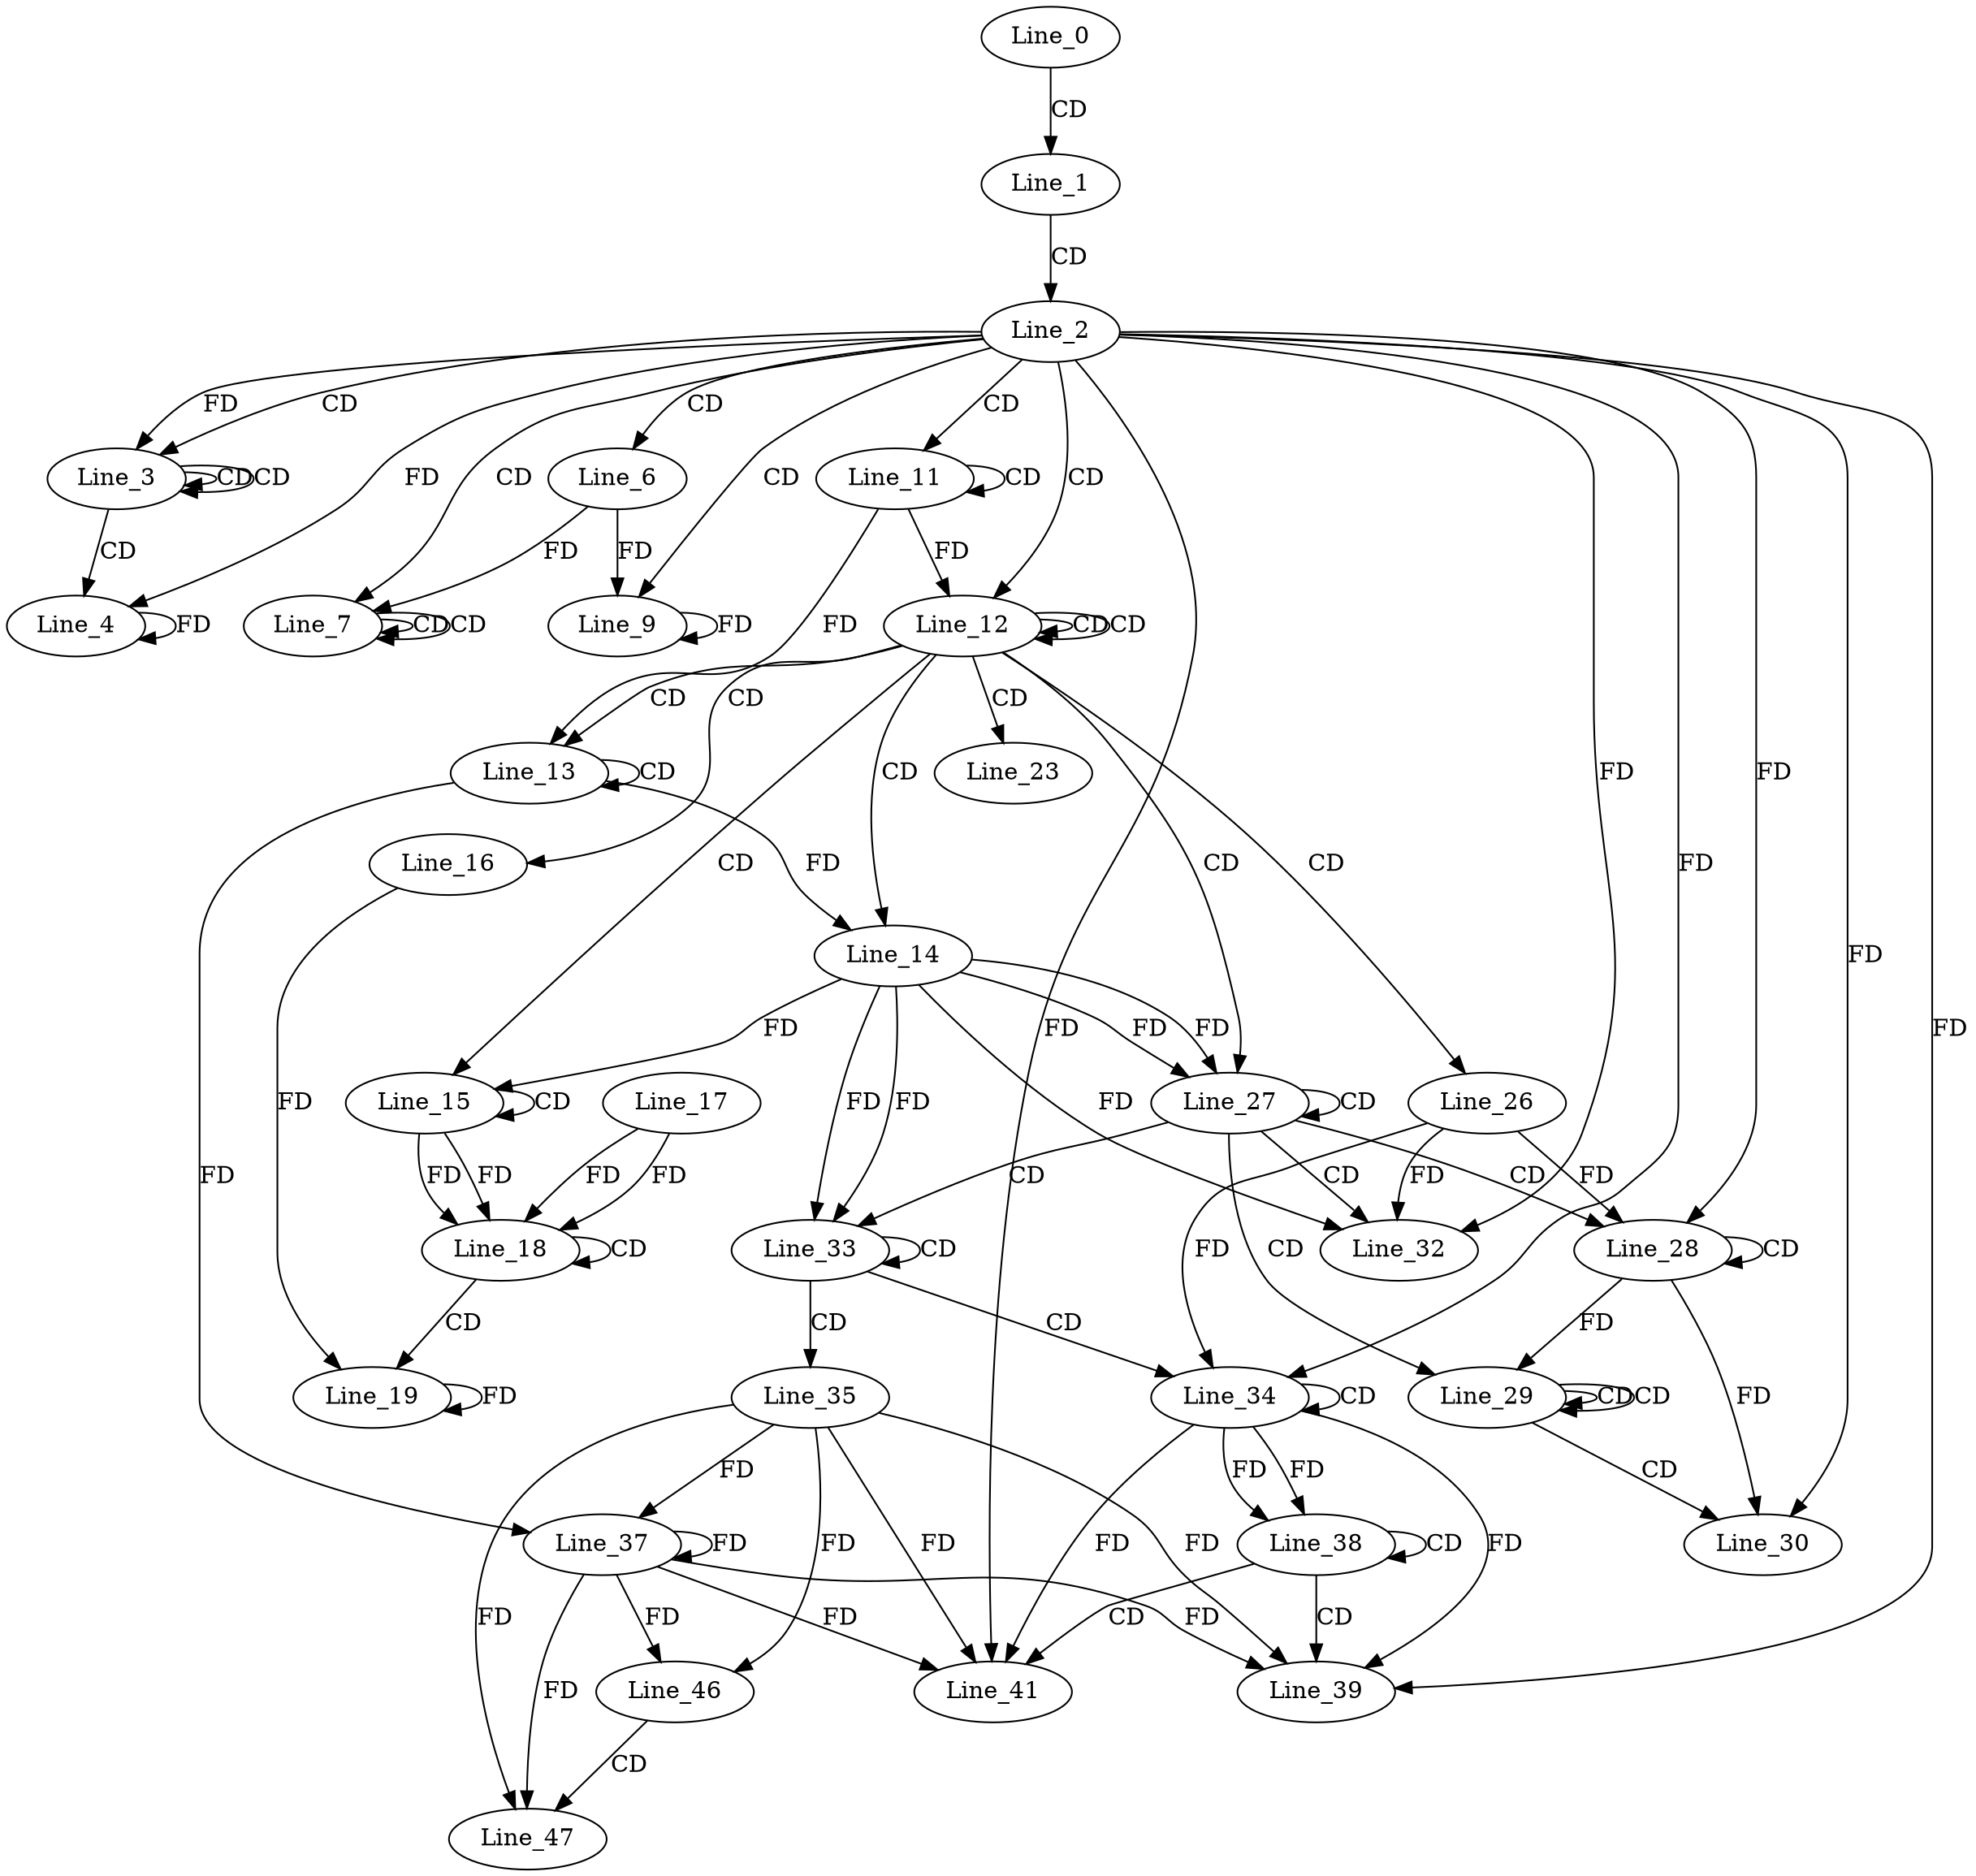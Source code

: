digraph G {
  Line_0;
  Line_1;
  Line_2;
  Line_3;
  Line_3;
  Line_3;
  Line_4;
  Line_6;
  Line_7;
  Line_7;
  Line_7;
  Line_9;
  Line_11;
  Line_11;
  Line_12;
  Line_12;
  Line_13;
  Line_13;
  Line_14;
  Line_14;
  Line_15;
  Line_15;
  Line_16;
  Line_18;
  Line_17;
  Line_18;
  Line_19;
  Line_23;
  Line_26;
  Line_27;
  Line_27;
  Line_28;
  Line_28;
  Line_29;
  Line_29;
  Line_29;
  Line_30;
  Line_32;
  Line_32;
  Line_33;
  Line_33;
  Line_34;
  Line_34;
  Line_35;
  Line_37;
  Line_37;
  Line_38;
  Line_38;
  Line_39;
  Line_41;
  Line_46;
  Line_47;
  Line_0 -> Line_1 [ label="CD" ];
  Line_1 -> Line_2 [ label="CD" ];
  Line_2 -> Line_3 [ label="CD" ];
  Line_3 -> Line_3 [ label="CD" ];
  Line_3 -> Line_3 [ label="CD" ];
  Line_2 -> Line_3 [ label="FD" ];
  Line_3 -> Line_4 [ label="CD" ];
  Line_2 -> Line_4 [ label="FD" ];
  Line_4 -> Line_4 [ label="FD" ];
  Line_2 -> Line_6 [ label="CD" ];
  Line_2 -> Line_7 [ label="CD" ];
  Line_7 -> Line_7 [ label="CD" ];
  Line_7 -> Line_7 [ label="CD" ];
  Line_6 -> Line_7 [ label="FD" ];
  Line_2 -> Line_9 [ label="CD" ];
  Line_6 -> Line_9 [ label="FD" ];
  Line_9 -> Line_9 [ label="FD" ];
  Line_2 -> Line_11 [ label="CD" ];
  Line_11 -> Line_11 [ label="CD" ];
  Line_2 -> Line_12 [ label="CD" ];
  Line_12 -> Line_12 [ label="CD" ];
  Line_12 -> Line_12 [ label="CD" ];
  Line_11 -> Line_12 [ label="FD" ];
  Line_12 -> Line_13 [ label="CD" ];
  Line_13 -> Line_13 [ label="CD" ];
  Line_11 -> Line_13 [ label="FD" ];
  Line_12 -> Line_14 [ label="CD" ];
  Line_13 -> Line_14 [ label="FD" ];
  Line_12 -> Line_15 [ label="CD" ];
  Line_15 -> Line_15 [ label="CD" ];
  Line_14 -> Line_15 [ label="FD" ];
  Line_12 -> Line_16 [ label="CD" ];
  Line_15 -> Line_18 [ label="FD" ];
  Line_17 -> Line_18 [ label="FD" ];
  Line_18 -> Line_18 [ label="CD" ];
  Line_15 -> Line_18 [ label="FD" ];
  Line_17 -> Line_18 [ label="FD" ];
  Line_18 -> Line_19 [ label="CD" ];
  Line_16 -> Line_19 [ label="FD" ];
  Line_19 -> Line_19 [ label="FD" ];
  Line_12 -> Line_23 [ label="CD" ];
  Line_12 -> Line_26 [ label="CD" ];
  Line_12 -> Line_27 [ label="CD" ];
  Line_14 -> Line_27 [ label="FD" ];
  Line_27 -> Line_27 [ label="CD" ];
  Line_14 -> Line_27 [ label="FD" ];
  Line_27 -> Line_28 [ label="CD" ];
  Line_28 -> Line_28 [ label="CD" ];
  Line_2 -> Line_28 [ label="FD" ];
  Line_26 -> Line_28 [ label="FD" ];
  Line_27 -> Line_29 [ label="CD" ];
  Line_29 -> Line_29 [ label="CD" ];
  Line_29 -> Line_29 [ label="CD" ];
  Line_28 -> Line_29 [ label="FD" ];
  Line_29 -> Line_30 [ label="CD" ];
  Line_28 -> Line_30 [ label="FD" ];
  Line_2 -> Line_30 [ label="FD" ];
  Line_27 -> Line_32 [ label="CD" ];
  Line_2 -> Line_32 [ label="FD" ];
  Line_26 -> Line_32 [ label="FD" ];
  Line_14 -> Line_32 [ label="FD" ];
  Line_27 -> Line_33 [ label="CD" ];
  Line_14 -> Line_33 [ label="FD" ];
  Line_33 -> Line_33 [ label="CD" ];
  Line_14 -> Line_33 [ label="FD" ];
  Line_33 -> Line_34 [ label="CD" ];
  Line_34 -> Line_34 [ label="CD" ];
  Line_2 -> Line_34 [ label="FD" ];
  Line_26 -> Line_34 [ label="FD" ];
  Line_33 -> Line_35 [ label="CD" ];
  Line_35 -> Line_37 [ label="FD" ];
  Line_37 -> Line_37 [ label="FD" ];
  Line_13 -> Line_37 [ label="FD" ];
  Line_34 -> Line_38 [ label="FD" ];
  Line_38 -> Line_38 [ label="CD" ];
  Line_34 -> Line_38 [ label="FD" ];
  Line_38 -> Line_39 [ label="CD" ];
  Line_34 -> Line_39 [ label="FD" ];
  Line_35 -> Line_39 [ label="FD" ];
  Line_37 -> Line_39 [ label="FD" ];
  Line_2 -> Line_39 [ label="FD" ];
  Line_38 -> Line_41 [ label="CD" ];
  Line_34 -> Line_41 [ label="FD" ];
  Line_35 -> Line_41 [ label="FD" ];
  Line_37 -> Line_41 [ label="FD" ];
  Line_2 -> Line_41 [ label="FD" ];
  Line_35 -> Line_46 [ label="FD" ];
  Line_37 -> Line_46 [ label="FD" ];
  Line_46 -> Line_47 [ label="CD" ];
  Line_35 -> Line_47 [ label="FD" ];
  Line_37 -> Line_47 [ label="FD" ];
}
